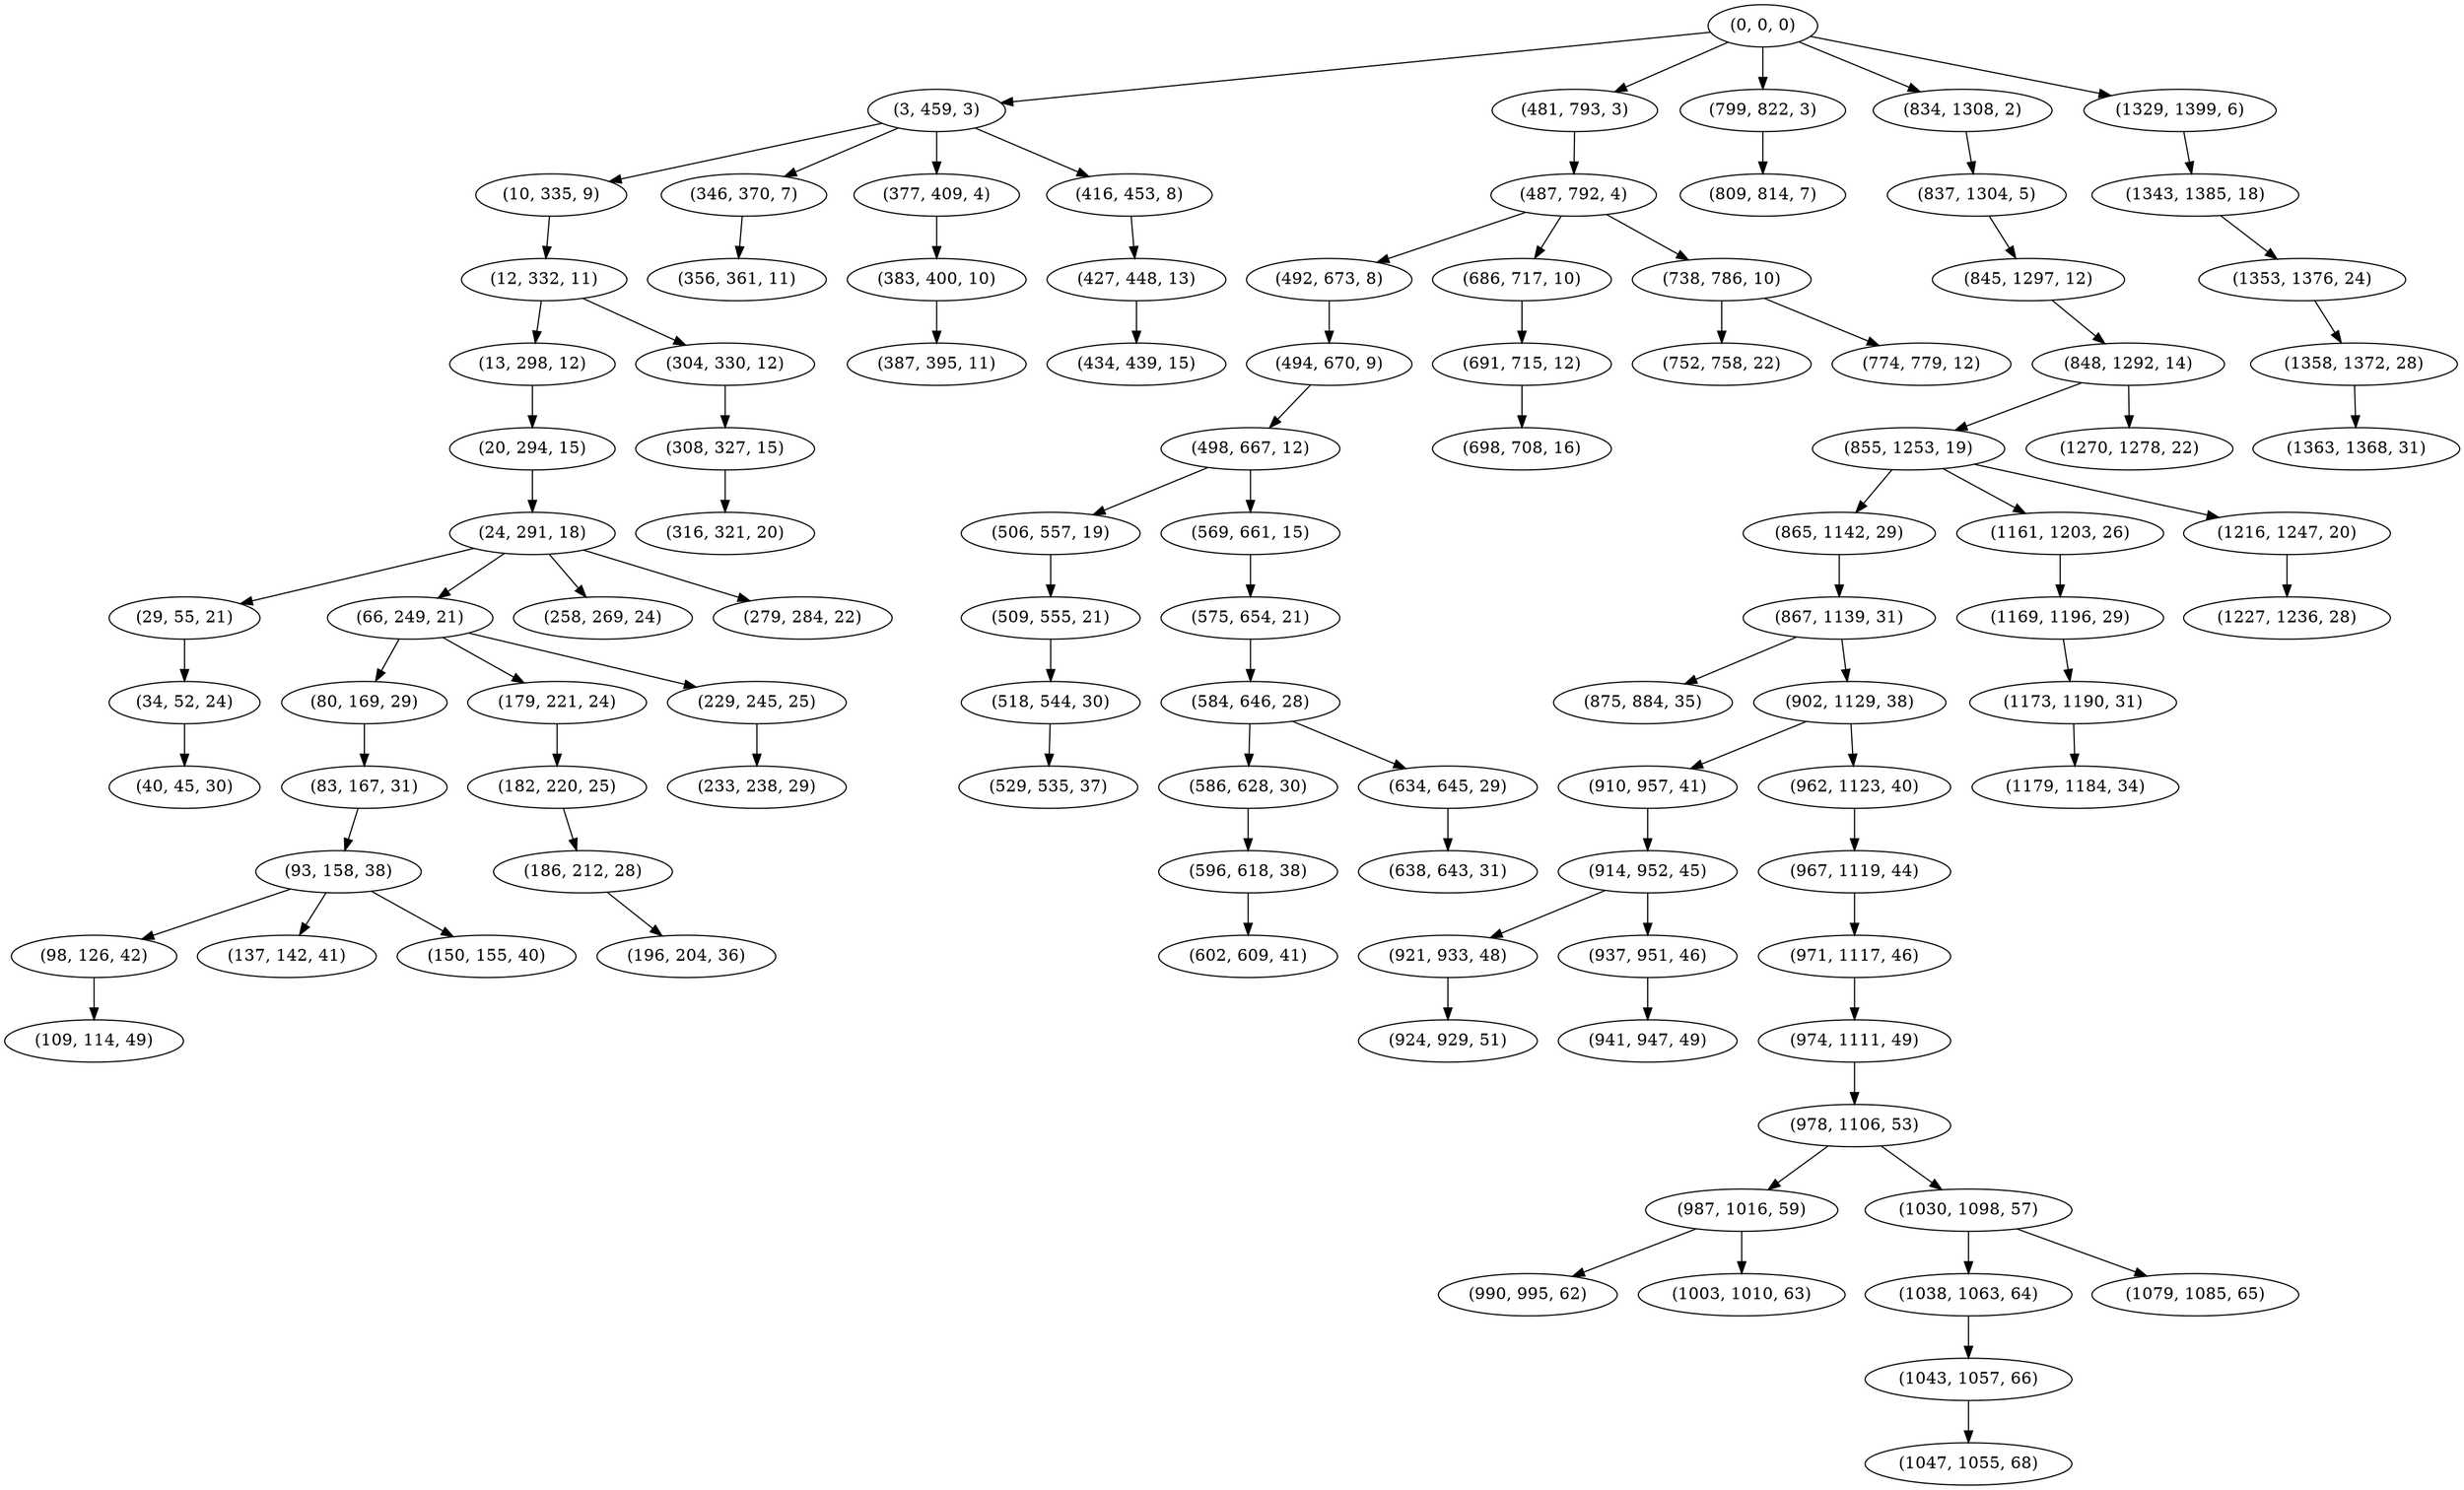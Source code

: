 digraph tree {
    "(0, 0, 0)";
    "(3, 459, 3)";
    "(10, 335, 9)";
    "(12, 332, 11)";
    "(13, 298, 12)";
    "(20, 294, 15)";
    "(24, 291, 18)";
    "(29, 55, 21)";
    "(34, 52, 24)";
    "(40, 45, 30)";
    "(66, 249, 21)";
    "(80, 169, 29)";
    "(83, 167, 31)";
    "(93, 158, 38)";
    "(98, 126, 42)";
    "(109, 114, 49)";
    "(137, 142, 41)";
    "(150, 155, 40)";
    "(179, 221, 24)";
    "(182, 220, 25)";
    "(186, 212, 28)";
    "(196, 204, 36)";
    "(229, 245, 25)";
    "(233, 238, 29)";
    "(258, 269, 24)";
    "(279, 284, 22)";
    "(304, 330, 12)";
    "(308, 327, 15)";
    "(316, 321, 20)";
    "(346, 370, 7)";
    "(356, 361, 11)";
    "(377, 409, 4)";
    "(383, 400, 10)";
    "(387, 395, 11)";
    "(416, 453, 8)";
    "(427, 448, 13)";
    "(434, 439, 15)";
    "(481, 793, 3)";
    "(487, 792, 4)";
    "(492, 673, 8)";
    "(494, 670, 9)";
    "(498, 667, 12)";
    "(506, 557, 19)";
    "(509, 555, 21)";
    "(518, 544, 30)";
    "(529, 535, 37)";
    "(569, 661, 15)";
    "(575, 654, 21)";
    "(584, 646, 28)";
    "(586, 628, 30)";
    "(596, 618, 38)";
    "(602, 609, 41)";
    "(634, 645, 29)";
    "(638, 643, 31)";
    "(686, 717, 10)";
    "(691, 715, 12)";
    "(698, 708, 16)";
    "(738, 786, 10)";
    "(752, 758, 22)";
    "(774, 779, 12)";
    "(799, 822, 3)";
    "(809, 814, 7)";
    "(834, 1308, 2)";
    "(837, 1304, 5)";
    "(845, 1297, 12)";
    "(848, 1292, 14)";
    "(855, 1253, 19)";
    "(865, 1142, 29)";
    "(867, 1139, 31)";
    "(875, 884, 35)";
    "(902, 1129, 38)";
    "(910, 957, 41)";
    "(914, 952, 45)";
    "(921, 933, 48)";
    "(924, 929, 51)";
    "(937, 951, 46)";
    "(941, 947, 49)";
    "(962, 1123, 40)";
    "(967, 1119, 44)";
    "(971, 1117, 46)";
    "(974, 1111, 49)";
    "(978, 1106, 53)";
    "(987, 1016, 59)";
    "(990, 995, 62)";
    "(1003, 1010, 63)";
    "(1030, 1098, 57)";
    "(1038, 1063, 64)";
    "(1043, 1057, 66)";
    "(1047, 1055, 68)";
    "(1079, 1085, 65)";
    "(1161, 1203, 26)";
    "(1169, 1196, 29)";
    "(1173, 1190, 31)";
    "(1179, 1184, 34)";
    "(1216, 1247, 20)";
    "(1227, 1236, 28)";
    "(1270, 1278, 22)";
    "(1329, 1399, 6)";
    "(1343, 1385, 18)";
    "(1353, 1376, 24)";
    "(1358, 1372, 28)";
    "(1363, 1368, 31)";
    "(0, 0, 0)" -> "(3, 459, 3)";
    "(0, 0, 0)" -> "(481, 793, 3)";
    "(0, 0, 0)" -> "(799, 822, 3)";
    "(0, 0, 0)" -> "(834, 1308, 2)";
    "(0, 0, 0)" -> "(1329, 1399, 6)";
    "(3, 459, 3)" -> "(10, 335, 9)";
    "(3, 459, 3)" -> "(346, 370, 7)";
    "(3, 459, 3)" -> "(377, 409, 4)";
    "(3, 459, 3)" -> "(416, 453, 8)";
    "(10, 335, 9)" -> "(12, 332, 11)";
    "(12, 332, 11)" -> "(13, 298, 12)";
    "(12, 332, 11)" -> "(304, 330, 12)";
    "(13, 298, 12)" -> "(20, 294, 15)";
    "(20, 294, 15)" -> "(24, 291, 18)";
    "(24, 291, 18)" -> "(29, 55, 21)";
    "(24, 291, 18)" -> "(66, 249, 21)";
    "(24, 291, 18)" -> "(258, 269, 24)";
    "(24, 291, 18)" -> "(279, 284, 22)";
    "(29, 55, 21)" -> "(34, 52, 24)";
    "(34, 52, 24)" -> "(40, 45, 30)";
    "(66, 249, 21)" -> "(80, 169, 29)";
    "(66, 249, 21)" -> "(179, 221, 24)";
    "(66, 249, 21)" -> "(229, 245, 25)";
    "(80, 169, 29)" -> "(83, 167, 31)";
    "(83, 167, 31)" -> "(93, 158, 38)";
    "(93, 158, 38)" -> "(98, 126, 42)";
    "(93, 158, 38)" -> "(137, 142, 41)";
    "(93, 158, 38)" -> "(150, 155, 40)";
    "(98, 126, 42)" -> "(109, 114, 49)";
    "(179, 221, 24)" -> "(182, 220, 25)";
    "(182, 220, 25)" -> "(186, 212, 28)";
    "(186, 212, 28)" -> "(196, 204, 36)";
    "(229, 245, 25)" -> "(233, 238, 29)";
    "(304, 330, 12)" -> "(308, 327, 15)";
    "(308, 327, 15)" -> "(316, 321, 20)";
    "(346, 370, 7)" -> "(356, 361, 11)";
    "(377, 409, 4)" -> "(383, 400, 10)";
    "(383, 400, 10)" -> "(387, 395, 11)";
    "(416, 453, 8)" -> "(427, 448, 13)";
    "(427, 448, 13)" -> "(434, 439, 15)";
    "(481, 793, 3)" -> "(487, 792, 4)";
    "(487, 792, 4)" -> "(492, 673, 8)";
    "(487, 792, 4)" -> "(686, 717, 10)";
    "(487, 792, 4)" -> "(738, 786, 10)";
    "(492, 673, 8)" -> "(494, 670, 9)";
    "(494, 670, 9)" -> "(498, 667, 12)";
    "(498, 667, 12)" -> "(506, 557, 19)";
    "(498, 667, 12)" -> "(569, 661, 15)";
    "(506, 557, 19)" -> "(509, 555, 21)";
    "(509, 555, 21)" -> "(518, 544, 30)";
    "(518, 544, 30)" -> "(529, 535, 37)";
    "(569, 661, 15)" -> "(575, 654, 21)";
    "(575, 654, 21)" -> "(584, 646, 28)";
    "(584, 646, 28)" -> "(586, 628, 30)";
    "(584, 646, 28)" -> "(634, 645, 29)";
    "(586, 628, 30)" -> "(596, 618, 38)";
    "(596, 618, 38)" -> "(602, 609, 41)";
    "(634, 645, 29)" -> "(638, 643, 31)";
    "(686, 717, 10)" -> "(691, 715, 12)";
    "(691, 715, 12)" -> "(698, 708, 16)";
    "(738, 786, 10)" -> "(752, 758, 22)";
    "(738, 786, 10)" -> "(774, 779, 12)";
    "(799, 822, 3)" -> "(809, 814, 7)";
    "(834, 1308, 2)" -> "(837, 1304, 5)";
    "(837, 1304, 5)" -> "(845, 1297, 12)";
    "(845, 1297, 12)" -> "(848, 1292, 14)";
    "(848, 1292, 14)" -> "(855, 1253, 19)";
    "(848, 1292, 14)" -> "(1270, 1278, 22)";
    "(855, 1253, 19)" -> "(865, 1142, 29)";
    "(855, 1253, 19)" -> "(1161, 1203, 26)";
    "(855, 1253, 19)" -> "(1216, 1247, 20)";
    "(865, 1142, 29)" -> "(867, 1139, 31)";
    "(867, 1139, 31)" -> "(875, 884, 35)";
    "(867, 1139, 31)" -> "(902, 1129, 38)";
    "(902, 1129, 38)" -> "(910, 957, 41)";
    "(902, 1129, 38)" -> "(962, 1123, 40)";
    "(910, 957, 41)" -> "(914, 952, 45)";
    "(914, 952, 45)" -> "(921, 933, 48)";
    "(914, 952, 45)" -> "(937, 951, 46)";
    "(921, 933, 48)" -> "(924, 929, 51)";
    "(937, 951, 46)" -> "(941, 947, 49)";
    "(962, 1123, 40)" -> "(967, 1119, 44)";
    "(967, 1119, 44)" -> "(971, 1117, 46)";
    "(971, 1117, 46)" -> "(974, 1111, 49)";
    "(974, 1111, 49)" -> "(978, 1106, 53)";
    "(978, 1106, 53)" -> "(987, 1016, 59)";
    "(978, 1106, 53)" -> "(1030, 1098, 57)";
    "(987, 1016, 59)" -> "(990, 995, 62)";
    "(987, 1016, 59)" -> "(1003, 1010, 63)";
    "(1030, 1098, 57)" -> "(1038, 1063, 64)";
    "(1030, 1098, 57)" -> "(1079, 1085, 65)";
    "(1038, 1063, 64)" -> "(1043, 1057, 66)";
    "(1043, 1057, 66)" -> "(1047, 1055, 68)";
    "(1161, 1203, 26)" -> "(1169, 1196, 29)";
    "(1169, 1196, 29)" -> "(1173, 1190, 31)";
    "(1173, 1190, 31)" -> "(1179, 1184, 34)";
    "(1216, 1247, 20)" -> "(1227, 1236, 28)";
    "(1329, 1399, 6)" -> "(1343, 1385, 18)";
    "(1343, 1385, 18)" -> "(1353, 1376, 24)";
    "(1353, 1376, 24)" -> "(1358, 1372, 28)";
    "(1358, 1372, 28)" -> "(1363, 1368, 31)";
}
